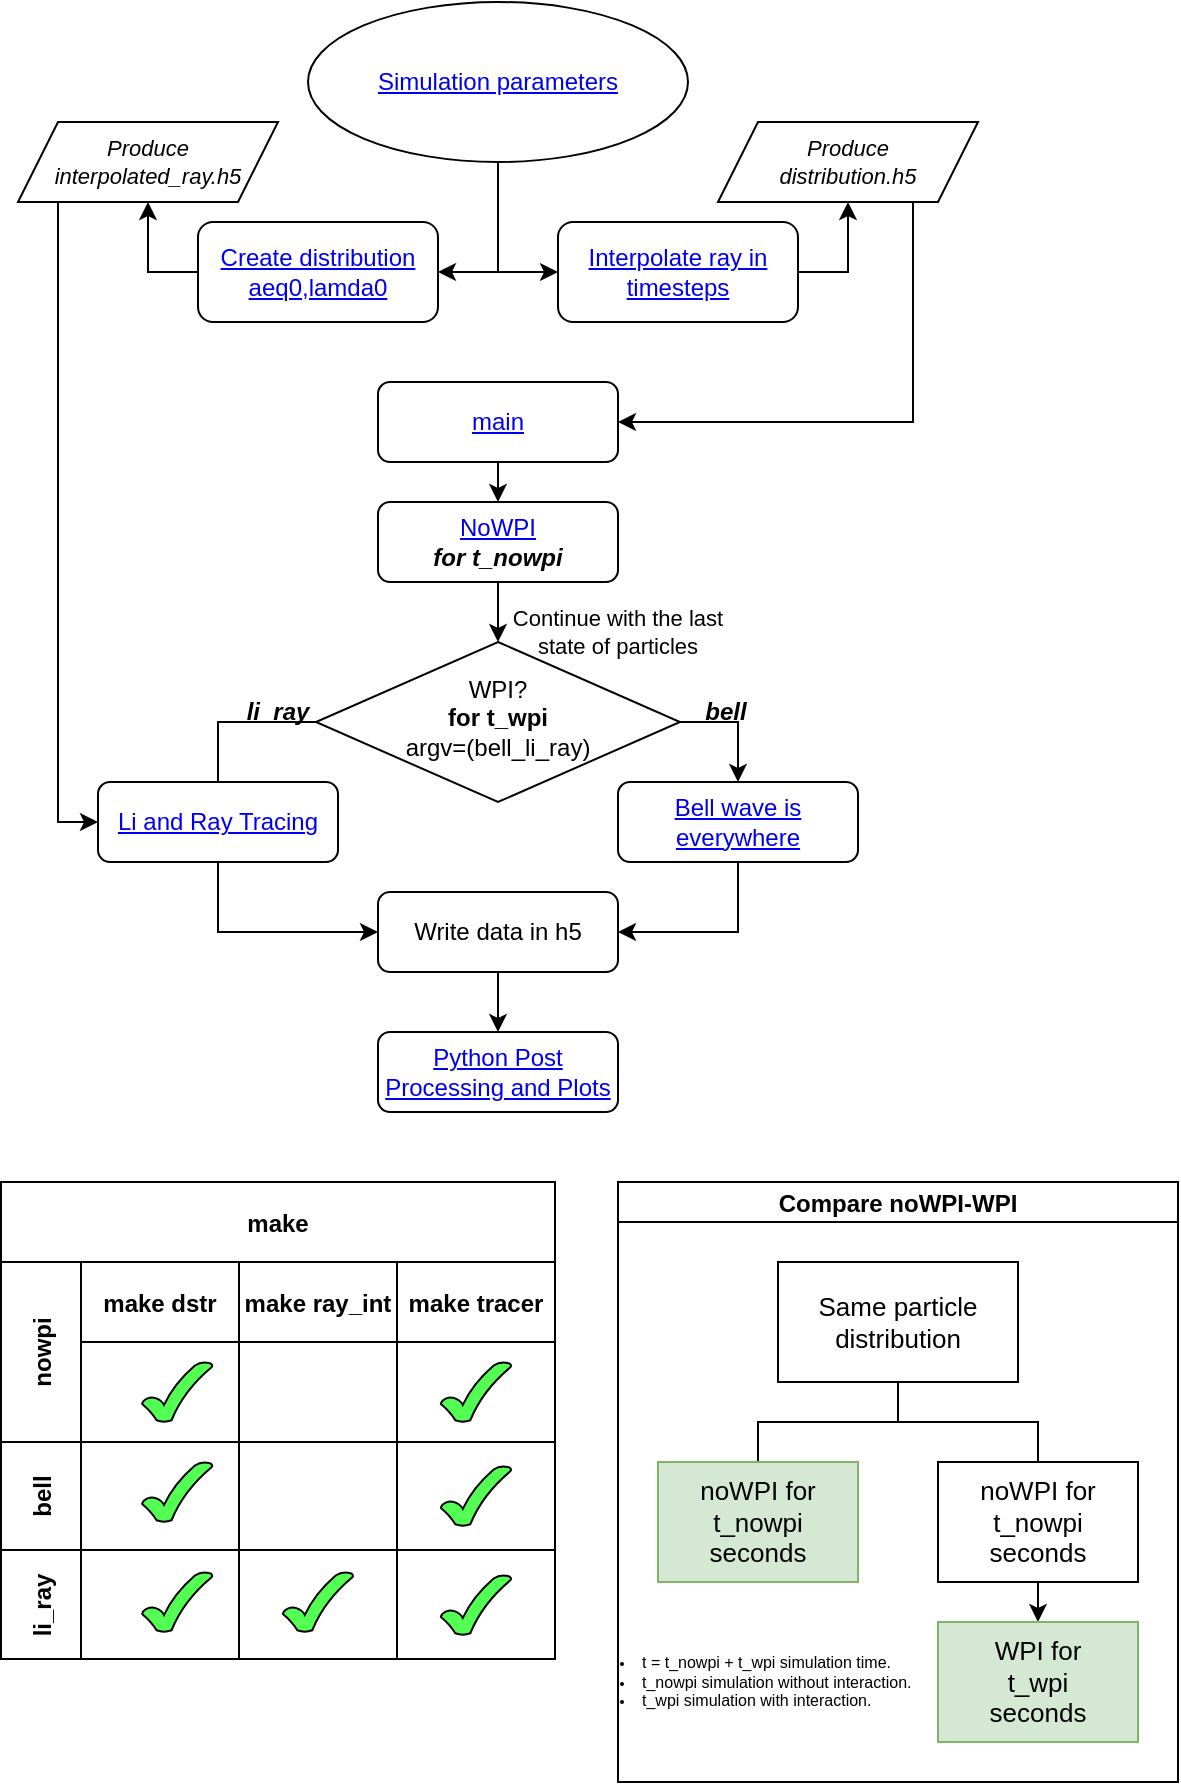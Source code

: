<mxfile version="16.5.3" type="github"><diagram id="C5RBs43oDa-KdzZeNtuy" name="Page-1"><mxGraphModel dx="723" dy="355" grid="1" gridSize="10" guides="1" tooltips="1" connect="1" arrows="1" fold="1" page="1" pageScale="1" pageWidth="827" pageHeight="1169" math="0" shadow="0"><root><mxCell id="WIyWlLk6GJQsqaUBKTNV-0"/><mxCell id="WIyWlLk6GJQsqaUBKTNV-1" parent="WIyWlLk6GJQsqaUBKTNV-0"/><mxCell id="YKpsX4Ho8cr_-5MnQuur-56" style="edgeStyle=orthogonalEdgeStyle;rounded=0;orthogonalLoop=1;jettySize=auto;html=1;exitX=0;exitY=0.5;exitDx=0;exitDy=0;entryX=0.5;entryY=1;entryDx=0;entryDy=0;fontSize=11;" parent="WIyWlLk6GJQsqaUBKTNV-1" source="WIyWlLk6GJQsqaUBKTNV-3" target="YKpsX4Ho8cr_-5MnQuur-53" edge="1"><mxGeometry relative="1" as="geometry"/></mxCell><mxCell id="WIyWlLk6GJQsqaUBKTNV-3" value="&lt;div&gt;&lt;a href=&quot;https://github.com/Vasichar11/Particle-Tracing-Earth/blob/main/Telescope/src/distribution/distribution.cc&quot;&gt;Create distribution&lt;/a&gt;&lt;/div&gt;&lt;div&gt;&lt;a href=&quot;https://github.com/Vasichar11/Particle-Tracing-Earth/blob/main/Telescope/src/distribution/distribution.cc&quot;&gt;aeq0,lamda0&lt;/a&gt;&lt;/div&gt;" style="rounded=1;whiteSpace=wrap;html=1;fontSize=12;glass=0;strokeWidth=1;shadow=0;" parent="WIyWlLk6GJQsqaUBKTNV-1" vertex="1"><mxGeometry x="120" y="160" width="120" height="50" as="geometry"/></mxCell><mxCell id="YKpsX4Ho8cr_-5MnQuur-57" style="edgeStyle=orthogonalEdgeStyle;rounded=0;orthogonalLoop=1;jettySize=auto;html=1;exitX=1;exitY=0.5;exitDx=0;exitDy=0;entryX=0.5;entryY=1;entryDx=0;entryDy=0;fontSize=11;" parent="WIyWlLk6GJQsqaUBKTNV-1" source="WIyWlLk6GJQsqaUBKTNV-7" target="YKpsX4Ho8cr_-5MnQuur-55" edge="1"><mxGeometry relative="1" as="geometry"/></mxCell><mxCell id="WIyWlLk6GJQsqaUBKTNV-7" value="&lt;div&gt;&lt;a href=&quot;https://github.com/Vasichar11/Particle-Tracing-Earth/blob/main/Telescope/src/interpolation/Read_Ray_Write.cc&quot;&gt;Interpolate ray in timesteps&lt;/a&gt;&lt;/div&gt;" style="rounded=1;whiteSpace=wrap;html=1;fontSize=12;glass=0;strokeWidth=1;shadow=0;" parent="WIyWlLk6GJQsqaUBKTNV-1" vertex="1"><mxGeometry x="300" y="160" width="120" height="50" as="geometry"/></mxCell><mxCell id="YKpsX4Ho8cr_-5MnQuur-24" style="edgeStyle=orthogonalEdgeStyle;rounded=0;orthogonalLoop=1;jettySize=auto;html=1;exitX=0.5;exitY=1;exitDx=0;exitDy=0;entryX=0.5;entryY=0;entryDx=0;entryDy=0;" parent="WIyWlLk6GJQsqaUBKTNV-1" source="WIyWlLk6GJQsqaUBKTNV-11" edge="1"><mxGeometry relative="1" as="geometry"><mxPoint x="270" y="300" as="targetPoint"/></mxGeometry></mxCell><mxCell id="WIyWlLk6GJQsqaUBKTNV-11" value="&lt;div&gt;&lt;a href=&quot;https://github.com/Vasichar11/Particle-Tracing-Earth/blob/main/Telescope/src/tracer/main.cc&quot;&gt;main&lt;/a&gt;&lt;/div&gt;" style="rounded=1;whiteSpace=wrap;html=1;fontSize=12;glass=0;strokeWidth=1;shadow=0;" parent="WIyWlLk6GJQsqaUBKTNV-1" vertex="1"><mxGeometry x="210" y="240" width="120" height="40" as="geometry"/></mxCell><mxCell id="YKpsX4Ho8cr_-5MnQuur-46" style="edgeStyle=orthogonalEdgeStyle;rounded=0;orthogonalLoop=1;jettySize=auto;html=1;exitX=0.5;exitY=1;exitDx=0;exitDy=0;fontSize=12;" parent="WIyWlLk6GJQsqaUBKTNV-1" source="YKpsX4Ho8cr_-5MnQuur-2" target="YKpsX4Ho8cr_-5MnQuur-4" edge="1"><mxGeometry relative="1" as="geometry"/></mxCell><mxCell id="YKpsX4Ho8cr_-5MnQuur-2" value="&lt;div&gt;&lt;a href=&quot;https://github.com/Vasichar11/Particle-Tracing-Earth/blob/main/Telescope/src/tracer/bell_nowpi.cc&quot;&gt;NoWPI&lt;/a&gt;&lt;/div&gt;&lt;div&gt;&lt;i&gt;&lt;b&gt;for t_nowpi&lt;/b&gt;&lt;/i&gt;&lt;br&gt;&lt;/div&gt;" style="rounded=1;whiteSpace=wrap;html=1;fontSize=12;glass=0;strokeWidth=1;shadow=0;" parent="WIyWlLk6GJQsqaUBKTNV-1" vertex="1"><mxGeometry x="210" y="300" width="120" height="40" as="geometry"/></mxCell><mxCell id="YKpsX4Ho8cr_-5MnQuur-27" style="edgeStyle=orthogonalEdgeStyle;rounded=0;orthogonalLoop=1;jettySize=auto;html=1;exitX=1;exitY=0.5;exitDx=0;exitDy=0;" parent="WIyWlLk6GJQsqaUBKTNV-1" source="YKpsX4Ho8cr_-5MnQuur-4" target="YKpsX4Ho8cr_-5MnQuur-5" edge="1"><mxGeometry relative="1" as="geometry"/></mxCell><mxCell id="YKpsX4Ho8cr_-5MnQuur-4" value="&lt;div&gt;WPI?&lt;/div&gt;&lt;div&gt;&lt;b&gt;for t_wpi&lt;/b&gt;&lt;br&gt;&lt;/div&gt;&lt;div&gt;argv=(bell_li_ray)&lt;br&gt;&lt;/div&gt;" style="rhombus;whiteSpace=wrap;html=1;shadow=0;fontFamily=Helvetica;fontSize=12;align=center;strokeWidth=1;spacing=6;spacingTop=-4;" parent="WIyWlLk6GJQsqaUBKTNV-1" vertex="1"><mxGeometry x="179" y="370" width="182" height="80" as="geometry"/></mxCell><mxCell id="YKpsX4Ho8cr_-5MnQuur-34" style="edgeStyle=orthogonalEdgeStyle;rounded=0;orthogonalLoop=1;jettySize=auto;html=1;exitX=0.5;exitY=1;exitDx=0;exitDy=0;fontSize=12;entryX=1;entryY=0.5;entryDx=0;entryDy=0;" parent="WIyWlLk6GJQsqaUBKTNV-1" source="YKpsX4Ho8cr_-5MnQuur-5" target="YKpsX4Ho8cr_-5MnQuur-7" edge="1"><mxGeometry relative="1" as="geometry"><mxPoint x="390" y="540" as="targetPoint"/></mxGeometry></mxCell><mxCell id="YKpsX4Ho8cr_-5MnQuur-5" value="&lt;a href=&quot;https://github.com/Vasichar11/Particle-Tracing-Earth/blob/main/Telescope/src/tracer/bell_wpi.cc&quot;&gt;Bell wave is everywhere&lt;/a&gt;" style="rounded=1;whiteSpace=wrap;html=1;fontSize=12;glass=0;strokeWidth=1;shadow=0;" parent="WIyWlLk6GJQsqaUBKTNV-1" vertex="1"><mxGeometry x="330" y="440" width="120" height="40" as="geometry"/></mxCell><mxCell id="YKpsX4Ho8cr_-5MnQuur-33" style="edgeStyle=orthogonalEdgeStyle;rounded=0;orthogonalLoop=1;jettySize=auto;html=1;exitX=0.5;exitY=1;exitDx=0;exitDy=0;entryX=0.5;entryY=0;entryDx=0;entryDy=0;" parent="WIyWlLk6GJQsqaUBKTNV-1" source="YKpsX4Ho8cr_-5MnQuur-7" target="YKpsX4Ho8cr_-5MnQuur-29" edge="1"><mxGeometry relative="1" as="geometry"/></mxCell><mxCell id="YKpsX4Ho8cr_-5MnQuur-7" value="&lt;div&gt;Write data in h5&lt;/div&gt;" style="rounded=1;whiteSpace=wrap;html=1;fontSize=12;glass=0;strokeWidth=1;shadow=0;" parent="WIyWlLk6GJQsqaUBKTNV-1" vertex="1"><mxGeometry x="210" y="495" width="120" height="40" as="geometry"/></mxCell><mxCell id="YKpsX4Ho8cr_-5MnQuur-37" style="edgeStyle=orthogonalEdgeStyle;rounded=0;orthogonalLoop=1;jettySize=auto;html=1;exitX=0.5;exitY=1;exitDx=0;exitDy=0;entryX=0;entryY=0.5;entryDx=0;entryDy=0;fontSize=12;" parent="WIyWlLk6GJQsqaUBKTNV-1" source="YKpsX4Ho8cr_-5MnQuur-6" target="YKpsX4Ho8cr_-5MnQuur-7" edge="1"><mxGeometry relative="1" as="geometry"/></mxCell><mxCell id="YKpsX4Ho8cr_-5MnQuur-6" value="&lt;a href=&quot;https://github.com/Vasichar11/Particle-Tracing-Earth/blob/main/Telescope/src/tracer/li_wpi.cc&quot;&gt;Li and Ray Tracing&lt;/a&gt;" style="rounded=1;whiteSpace=wrap;html=1;fontSize=12;glass=0;strokeWidth=1;shadow=0;" parent="WIyWlLk6GJQsqaUBKTNV-1" vertex="1"><mxGeometry x="70" y="440" width="120" height="40" as="geometry"/></mxCell><mxCell id="YKpsX4Ho8cr_-5MnQuur-26" value="" style="edgeStyle=orthogonalEdgeStyle;rounded=0;orthogonalLoop=1;jettySize=auto;html=1;exitX=0;exitY=0.5;exitDx=0;exitDy=0;entryX=0.5;entryY=0;entryDx=0;entryDy=0;endArrow=none;" parent="WIyWlLk6GJQsqaUBKTNV-1" source="YKpsX4Ho8cr_-5MnQuur-4" target="YKpsX4Ho8cr_-5MnQuur-6" edge="1"><mxGeometry relative="1" as="geometry"><mxPoint x="190" y="405" as="sourcePoint"/><mxPoint x="340" y="460" as="targetPoint"/></mxGeometry></mxCell><mxCell id="YKpsX4Ho8cr_-5MnQuur-29" value="&lt;a href=&quot;https://github.com/Vasichar11/Particle-Tracing-Earth/blob/main/Telescope/Post_processing_and_Plots.py&quot;&gt;Python Post Processing and Plots&lt;/a&gt;" style="rounded=1;whiteSpace=wrap;html=1;fontSize=12;glass=0;strokeWidth=1;shadow=0;" parent="WIyWlLk6GJQsqaUBKTNV-1" vertex="1"><mxGeometry x="210" y="565" width="120" height="40" as="geometry"/></mxCell><mxCell id="YKpsX4Ho8cr_-5MnQuur-38" value="&lt;b&gt;&lt;i&gt;bell&lt;/i&gt;&lt;/b&gt;" style="text;html=1;strokeColor=none;fillColor=none;align=center;verticalAlign=middle;whiteSpace=wrap;rounded=0;fontSize=12;" parent="WIyWlLk6GJQsqaUBKTNV-1" vertex="1"><mxGeometry x="354" y="390" width="60" height="30" as="geometry"/></mxCell><mxCell id="YKpsX4Ho8cr_-5MnQuur-39" value="&lt;i&gt;&lt;b&gt;li_ray&lt;/b&gt;&lt;/i&gt;" style="text;html=1;strokeColor=none;fillColor=none;align=center;verticalAlign=middle;whiteSpace=wrap;rounded=0;fontSize=12;" parent="WIyWlLk6GJQsqaUBKTNV-1" vertex="1"><mxGeometry x="130" y="390" width="60" height="30" as="geometry"/></mxCell><mxCell id="YKpsX4Ho8cr_-5MnQuur-51" style="edgeStyle=orthogonalEdgeStyle;rounded=0;orthogonalLoop=1;jettySize=auto;html=1;exitX=0.5;exitY=1;exitDx=0;exitDy=0;entryX=0;entryY=0.5;entryDx=0;entryDy=0;fontSize=12;" parent="WIyWlLk6GJQsqaUBKTNV-1" source="YKpsX4Ho8cr_-5MnQuur-50" target="WIyWlLk6GJQsqaUBKTNV-7" edge="1"><mxGeometry relative="1" as="geometry"/></mxCell><mxCell id="YKpsX4Ho8cr_-5MnQuur-52" style="edgeStyle=orthogonalEdgeStyle;rounded=0;orthogonalLoop=1;jettySize=auto;html=1;exitX=0.5;exitY=1;exitDx=0;exitDy=0;entryX=1;entryY=0.5;entryDx=0;entryDy=0;fontSize=12;" parent="WIyWlLk6GJQsqaUBKTNV-1" source="YKpsX4Ho8cr_-5MnQuur-50" target="WIyWlLk6GJQsqaUBKTNV-3" edge="1"><mxGeometry relative="1" as="geometry"/></mxCell><mxCell id="YKpsX4Ho8cr_-5MnQuur-50" value="&lt;a href=&quot;https://github.com/Vasichar11/Particle-Tracing-Earth/blob/main/Telescope/src/headers/constants.h&quot;&gt;Simulation parameters&lt;/a&gt;" style="ellipse;whiteSpace=wrap;html=1;fontSize=12;" parent="WIyWlLk6GJQsqaUBKTNV-1" vertex="1"><mxGeometry x="175" y="50" width="190" height="80" as="geometry"/></mxCell><mxCell id="YKpsX4Ho8cr_-5MnQuur-65" style="edgeStyle=orthogonalEdgeStyle;rounded=0;orthogonalLoop=1;jettySize=auto;html=1;exitX=0.25;exitY=1;exitDx=0;exitDy=0;entryX=0;entryY=0.5;entryDx=0;entryDy=0;fontSize=11;" parent="WIyWlLk6GJQsqaUBKTNV-1" source="YKpsX4Ho8cr_-5MnQuur-53" target="YKpsX4Ho8cr_-5MnQuur-6" edge="1"><mxGeometry relative="1" as="geometry"><Array as="points"><mxPoint x="50" y="150"/><mxPoint x="50" y="460"/></Array></mxGeometry></mxCell><mxCell id="YKpsX4Ho8cr_-5MnQuur-53" value="&lt;div style=&quot;font-size: 11px&quot;&gt;&lt;font style=&quot;font-size: 11px&quot;&gt;&lt;i&gt;Produce interpolated_ray.h5 &lt;br&gt;&lt;/i&gt;&lt;/font&gt;&lt;/div&gt;" style="shape=parallelogram;perimeter=parallelogramPerimeter;whiteSpace=wrap;html=1;fixedSize=1;fontSize=12;" parent="WIyWlLk6GJQsqaUBKTNV-1" vertex="1"><mxGeometry x="30" y="110" width="130" height="40" as="geometry"/></mxCell><mxCell id="YKpsX4Ho8cr_-5MnQuur-58" style="edgeStyle=orthogonalEdgeStyle;rounded=0;orthogonalLoop=1;jettySize=auto;html=1;exitX=0.75;exitY=1;exitDx=0;exitDy=0;entryX=1;entryY=0.5;entryDx=0;entryDy=0;fontSize=11;" parent="WIyWlLk6GJQsqaUBKTNV-1" source="YKpsX4Ho8cr_-5MnQuur-55" target="WIyWlLk6GJQsqaUBKTNV-11" edge="1"><mxGeometry relative="1" as="geometry"/></mxCell><mxCell id="YKpsX4Ho8cr_-5MnQuur-55" value="&lt;div style=&quot;font-size: 11px&quot;&gt;&lt;font style=&quot;font-size: 11px&quot;&gt;&lt;i&gt;&lt;font style=&quot;font-size: 11px&quot;&gt;Produce &lt;br&gt;&lt;/font&gt;&lt;/i&gt;&lt;/font&gt;&lt;/div&gt;&lt;div style=&quot;font-size: 11px&quot;&gt;&lt;font style=&quot;font-size: 11px&quot;&gt;&lt;i&gt;&lt;font style=&quot;font-size: 11px&quot;&gt;distribution.h5&lt;br&gt;&lt;/font&gt;&lt;/i&gt;&lt;/font&gt;&lt;/div&gt;" style="shape=parallelogram;perimeter=parallelogramPerimeter;whiteSpace=wrap;html=1;fixedSize=1;fontSize=12;" parent="WIyWlLk6GJQsqaUBKTNV-1" vertex="1"><mxGeometry x="380" y="110" width="130" height="40" as="geometry"/></mxCell><mxCell id="YKpsX4Ho8cr_-5MnQuur-64" value="Continue with the last state of particles" style="text;html=1;strokeColor=none;fillColor=none;align=center;verticalAlign=middle;whiteSpace=wrap;rounded=0;fontSize=11;" parent="WIyWlLk6GJQsqaUBKTNV-1" vertex="1"><mxGeometry x="270" y="350" width="120" height="30" as="geometry"/></mxCell><mxCell id="-YGpuqABr9hIoaa6Peu--0" value="make" style="shape=table;childLayout=tableLayout;startSize=40;collapsible=0;recursiveResize=0;expand=0;fontStyle=1;" vertex="1" parent="WIyWlLk6GJQsqaUBKTNV-1"><mxGeometry x="21.5" y="640" width="277" height="238.5" as="geometry"/></mxCell><mxCell id="-YGpuqABr9hIoaa6Peu--1" value="nowpi" style="shape=tableRow;horizontal=0;startSize=40;swimlaneHead=0;swimlaneBody=0;top=0;left=0;bottom=0;right=0;dropTarget=0;fillColor=none;collapsible=0;recursiveResize=0;expand=0;fontStyle=1;" vertex="1" parent="-YGpuqABr9hIoaa6Peu--0"><mxGeometry y="40" width="277" height="90" as="geometry"/></mxCell><mxCell id="-YGpuqABr9hIoaa6Peu--2" value="make dstr" style="swimlane;swimlaneHead=0;swimlaneBody=0;fontStyle=0;connectable=0;fillColor=none;startSize=40;collapsible=0;recursiveResize=0;expand=0;fontStyle=1;" vertex="1" parent="-YGpuqABr9hIoaa6Peu--1"><mxGeometry x="40" width="79" height="90" as="geometry"><mxRectangle width="79" height="90" as="alternateBounds"/></mxGeometry></mxCell><mxCell id="-YGpuqABr9hIoaa6Peu--19" value="" style="verticalLabelPosition=bottom;verticalAlign=top;html=1;shape=mxgraph.basic.tick;fillColor=#52FF52;" vertex="1" parent="-YGpuqABr9hIoaa6Peu--2"><mxGeometry x="30.53" y="50" width="35.19" height="30" as="geometry"/></mxCell><mxCell id="-YGpuqABr9hIoaa6Peu--3" value="make ray_int" style="swimlane;swimlaneHead=0;swimlaneBody=0;fontStyle=0;connectable=0;fillColor=none;startSize=40;collapsible=0;recursiveResize=0;expand=0;fontStyle=1;" vertex="1" parent="-YGpuqABr9hIoaa6Peu--1"><mxGeometry x="119" width="79" height="90" as="geometry"><mxRectangle width="79" height="90" as="alternateBounds"/></mxGeometry></mxCell><mxCell id="-YGpuqABr9hIoaa6Peu--4" value="make tracer" style="swimlane;swimlaneHead=0;swimlaneBody=0;fontStyle=0;connectable=0;fillColor=none;startSize=40;collapsible=0;recursiveResize=0;expand=0;fontStyle=1;" vertex="1" parent="-YGpuqABr9hIoaa6Peu--1"><mxGeometry x="198" width="79" height="90" as="geometry"><mxRectangle width="79" height="90" as="alternateBounds"/></mxGeometry></mxCell><mxCell id="-YGpuqABr9hIoaa6Peu--24" value="" style="verticalLabelPosition=bottom;verticalAlign=top;html=1;shape=mxgraph.basic.tick;fillColor=#52FF52;" vertex="1" parent="-YGpuqABr9hIoaa6Peu--4"><mxGeometry x="21.91" y="50" width="35.19" height="30" as="geometry"/></mxCell><mxCell id="-YGpuqABr9hIoaa6Peu--5" value="bell" style="shape=tableRow;horizontal=0;startSize=40;swimlaneHead=0;swimlaneBody=0;top=0;left=0;bottom=0;right=0;dropTarget=0;fillColor=none;collapsible=0;recursiveResize=0;expand=0;fontStyle=1;" vertex="1" parent="-YGpuqABr9hIoaa6Peu--0"><mxGeometry y="130" width="277" height="54" as="geometry"/></mxCell><mxCell id="-YGpuqABr9hIoaa6Peu--6" value="" style="swimlane;swimlaneHead=0;swimlaneBody=0;fontStyle=0;connectable=0;fillColor=none;startSize=0;collapsible=0;recursiveResize=0;expand=0;fontStyle=1;" vertex="1" parent="-YGpuqABr9hIoaa6Peu--5"><mxGeometry x="40" width="79" height="54" as="geometry"><mxRectangle width="79" height="54" as="alternateBounds"/></mxGeometry></mxCell><mxCell id="-YGpuqABr9hIoaa6Peu--21" value="" style="verticalLabelPosition=bottom;verticalAlign=top;html=1;shape=mxgraph.basic.tick;fillColor=#52FF52;" vertex="1" parent="-YGpuqABr9hIoaa6Peu--6"><mxGeometry x="30.53" y="10" width="35.19" height="30" as="geometry"/></mxCell><mxCell id="-YGpuqABr9hIoaa6Peu--7" value="" style="swimlane;swimlaneHead=0;swimlaneBody=0;fontStyle=0;connectable=0;fillColor=none;startSize=0;collapsible=0;recursiveResize=0;expand=0;fontStyle=1;" vertex="1" parent="-YGpuqABr9hIoaa6Peu--5"><mxGeometry x="119" width="79" height="54" as="geometry"><mxRectangle width="79" height="54" as="alternateBounds"/></mxGeometry></mxCell><mxCell id="-YGpuqABr9hIoaa6Peu--8" value="" style="swimlane;swimlaneHead=0;swimlaneBody=0;fontStyle=0;connectable=0;fillColor=none;startSize=0;collapsible=0;recursiveResize=0;expand=0;fontStyle=1;" vertex="1" parent="-YGpuqABr9hIoaa6Peu--5"><mxGeometry x="198" width="79" height="54" as="geometry"><mxRectangle width="79" height="54" as="alternateBounds"/></mxGeometry></mxCell><mxCell id="-YGpuqABr9hIoaa6Peu--23" value="" style="verticalLabelPosition=bottom;verticalAlign=top;html=1;shape=mxgraph.basic.tick;fillColor=#52FF52;" vertex="1" parent="-YGpuqABr9hIoaa6Peu--8"><mxGeometry x="21.91" y="12" width="35.19" height="30" as="geometry"/></mxCell><mxCell id="-YGpuqABr9hIoaa6Peu--9" value="li_ray" style="shape=tableRow;horizontal=0;startSize=40;swimlaneHead=0;swimlaneBody=0;top=0;left=0;bottom=0;right=0;dropTarget=0;fillColor=none;collapsible=0;recursiveResize=0;expand=0;fontStyle=1;" vertex="1" parent="-YGpuqABr9hIoaa6Peu--0"><mxGeometry y="184" width="277" height="55" as="geometry"/></mxCell><mxCell id="-YGpuqABr9hIoaa6Peu--10" value="" style="swimlane;swimlaneHead=0;swimlaneBody=0;fontStyle=0;connectable=0;fillColor=none;startSize=0;collapsible=0;recursiveResize=0;expand=0;fontStyle=1;" vertex="1" parent="-YGpuqABr9hIoaa6Peu--9"><mxGeometry x="40" width="79" height="55" as="geometry"><mxRectangle width="79" height="55" as="alternateBounds"/></mxGeometry></mxCell><mxCell id="-YGpuqABr9hIoaa6Peu--20" value="" style="verticalLabelPosition=bottom;verticalAlign=top;html=1;shape=mxgraph.basic.tick;fillColor=#52FF52;" vertex="1" parent="-YGpuqABr9hIoaa6Peu--10"><mxGeometry x="30.53" y="11" width="35.19" height="30" as="geometry"/></mxCell><mxCell id="-YGpuqABr9hIoaa6Peu--11" value="" style="swimlane;swimlaneHead=0;swimlaneBody=0;fontStyle=0;connectable=0;fillColor=none;startSize=0;collapsible=0;recursiveResize=0;expand=0;fontStyle=1;" vertex="1" parent="-YGpuqABr9hIoaa6Peu--9"><mxGeometry x="119" width="79" height="55" as="geometry"><mxRectangle width="79" height="55" as="alternateBounds"/></mxGeometry></mxCell><mxCell id="-YGpuqABr9hIoaa6Peu--25" value="" style="verticalLabelPosition=bottom;verticalAlign=top;html=1;shape=mxgraph.basic.tick;fillColor=#52FF52;" vertex="1" parent="-YGpuqABr9hIoaa6Peu--11"><mxGeometry x="21.91" y="11" width="35.19" height="30" as="geometry"/></mxCell><mxCell id="-YGpuqABr9hIoaa6Peu--12" value="" style="swimlane;swimlaneHead=0;swimlaneBody=0;fontStyle=0;connectable=0;fillColor=none;startSize=0;collapsible=0;recursiveResize=0;expand=0;fontStyle=1;" vertex="1" parent="-YGpuqABr9hIoaa6Peu--9"><mxGeometry x="198" width="79" height="55" as="geometry"><mxRectangle width="79" height="55" as="alternateBounds"/></mxGeometry></mxCell><mxCell id="-YGpuqABr9hIoaa6Peu--22" value="" style="verticalLabelPosition=bottom;verticalAlign=top;html=1;shape=mxgraph.basic.tick;fillColor=#52FF52;" vertex="1" parent="-YGpuqABr9hIoaa6Peu--12"><mxGeometry x="21.91" y="12.5" width="35.19" height="30" as="geometry"/></mxCell><mxCell id="-YGpuqABr9hIoaa6Peu--100" value="&lt;ul&gt;&lt;li&gt;&lt;br&gt;&lt;/li&gt;&lt;/ul&gt;" style="text;strokeColor=none;fillColor=none;html=1;whiteSpace=wrap;verticalAlign=middle;overflow=hidden;" vertex="1" parent="WIyWlLk6GJQsqaUBKTNV-1"><mxGeometry x="436" y="655" width="100" height="80" as="geometry"/></mxCell><mxCell id="-YGpuqABr9hIoaa6Peu--101" value="Compare noWPI-WPI" style="swimlane;startSize=20;horizontal=1;containerType=tree;newEdgeStyle={&quot;edgeStyle&quot;:&quot;elbowEdgeStyle&quot;,&quot;startArrow&quot;:&quot;none&quot;,&quot;endArrow&quot;:&quot;none&quot;};fillColor=#FFFFFF;" vertex="1" parent="WIyWlLk6GJQsqaUBKTNV-1"><mxGeometry x="330" y="640" width="280" height="300" as="geometry"/></mxCell><mxCell id="-YGpuqABr9hIoaa6Peu--102" value="" style="edgeStyle=elbowEdgeStyle;elbow=vertical;startArrow=none;endArrow=none;rounded=0;" edge="1" parent="-YGpuqABr9hIoaa6Peu--101" source="-YGpuqABr9hIoaa6Peu--104" target="-YGpuqABr9hIoaa6Peu--105"><mxGeometry relative="1" as="geometry"/></mxCell><mxCell id="-YGpuqABr9hIoaa6Peu--103" value="" style="edgeStyle=elbowEdgeStyle;elbow=vertical;startArrow=none;endArrow=none;rounded=0;" edge="1" parent="-YGpuqABr9hIoaa6Peu--101" source="-YGpuqABr9hIoaa6Peu--104" target="-YGpuqABr9hIoaa6Peu--106"><mxGeometry relative="1" as="geometry"/></mxCell><UserObject label="&lt;font style=&quot;font-size: 13px&quot;&gt;Same particle distribution&lt;/font&gt;" treeRoot="1" id="-YGpuqABr9hIoaa6Peu--104"><mxCell style="whiteSpace=wrap;html=1;align=center;treeFolding=1;treeMoving=1;newEdgeStyle={&quot;edgeStyle&quot;:&quot;elbowEdgeStyle&quot;,&quot;startArrow&quot;:&quot;none&quot;,&quot;endArrow&quot;:&quot;none&quot;};fillColor=#FFFFFF;" vertex="1" parent="-YGpuqABr9hIoaa6Peu--101"><mxGeometry x="80" y="40" width="120" height="60" as="geometry"/></mxCell></UserObject><mxCell id="-YGpuqABr9hIoaa6Peu--105" value="&lt;div style=&quot;font-size: 13px&quot;&gt;&lt;font style=&quot;font-size: 13px&quot;&gt;noWPI for &lt;br&gt;&lt;/font&gt;&lt;/div&gt;&lt;div style=&quot;font-size: 13px&quot;&gt;&lt;font style=&quot;font-size: 13px&quot;&gt;t_nowpi &lt;br&gt;&lt;/font&gt;&lt;/div&gt;&lt;div style=&quot;font-size: 13px&quot;&gt;&lt;font style=&quot;font-size: 13px&quot;&gt;seconds&lt;br&gt;&lt;/font&gt;&lt;/div&gt;" style="whiteSpace=wrap;html=1;align=center;verticalAlign=middle;treeFolding=1;treeMoving=1;newEdgeStyle={&quot;edgeStyle&quot;:&quot;elbowEdgeStyle&quot;,&quot;startArrow&quot;:&quot;none&quot;,&quot;endArrow&quot;:&quot;none&quot;};fillColor=#d5e8d4;strokeColor=#82b366;" vertex="1" parent="-YGpuqABr9hIoaa6Peu--101"><mxGeometry x="20" y="140" width="100" height="60" as="geometry"/></mxCell><mxCell id="-YGpuqABr9hIoaa6Peu--108" style="edgeStyle=orthogonalEdgeStyle;rounded=0;orthogonalLoop=1;jettySize=auto;html=1;exitX=0.5;exitY=1;exitDx=0;exitDy=0;entryX=0.5;entryY=0;entryDx=0;entryDy=0;fontSize=13;" edge="1" parent="-YGpuqABr9hIoaa6Peu--101" source="-YGpuqABr9hIoaa6Peu--106" target="-YGpuqABr9hIoaa6Peu--107"><mxGeometry relative="1" as="geometry"/></mxCell><mxCell id="-YGpuqABr9hIoaa6Peu--106" value="&lt;div style=&quot;font-size: 13px&quot;&gt;&lt;font style=&quot;font-size: 13px&quot;&gt;noWPI for &lt;br&gt;&lt;/font&gt;&lt;/div&gt;&lt;div style=&quot;font-size: 13px&quot;&gt;&lt;font style=&quot;font-size: 13px&quot;&gt;t_nowpi &lt;br&gt;&lt;/font&gt;&lt;/div&gt;&lt;div style=&quot;font-size: 13px&quot;&gt;&lt;font style=&quot;font-size: 13px&quot;&gt;seconds&lt;/font&gt;&lt;/div&gt;" style="whiteSpace=wrap;html=1;align=center;verticalAlign=middle;treeFolding=1;treeMoving=1;newEdgeStyle={&quot;edgeStyle&quot;:&quot;elbowEdgeStyle&quot;,&quot;startArrow&quot;:&quot;none&quot;,&quot;endArrow&quot;:&quot;none&quot;};fillColor=#FFFFFF;" vertex="1" parent="-YGpuqABr9hIoaa6Peu--101"><mxGeometry x="160" y="140" width="100" height="60" as="geometry"/></mxCell><mxCell id="-YGpuqABr9hIoaa6Peu--107" value="&lt;div style=&quot;font-size: 13px&quot;&gt;&lt;font style=&quot;font-size: 13px&quot;&gt;WPI for&lt;/font&gt;&lt;/div&gt;&lt;div style=&quot;font-size: 13px&quot;&gt;&lt;font style=&quot;font-size: 13px&quot;&gt;t_wpi &lt;br&gt;&lt;/font&gt;&lt;/div&gt;&lt;div style=&quot;font-size: 13px&quot;&gt;&lt;font style=&quot;font-size: 13px&quot;&gt;seconds&lt;br&gt;&lt;/font&gt;&lt;/div&gt;" style="whiteSpace=wrap;html=1;align=center;verticalAlign=middle;treeFolding=1;treeMoving=1;newEdgeStyle={&quot;edgeStyle&quot;:&quot;elbowEdgeStyle&quot;,&quot;startArrow&quot;:&quot;none&quot;,&quot;endArrow&quot;:&quot;none&quot;};fillColor=#d5e8d4;strokeColor=#82b366;" vertex="1" parent="-YGpuqABr9hIoaa6Peu--101"><mxGeometry x="160" y="220" width="100" height="60" as="geometry"/></mxCell><mxCell id="-YGpuqABr9hIoaa6Peu--109" value="&lt;ul style=&quot;font-size: 8px&quot;&gt;&lt;li&gt;&lt;font style=&quot;font-size: 8px&quot;&gt;t = t_nowpi + t_wpi simulation time.&lt;br&gt;&lt;/font&gt;&lt;/li&gt;&lt;li&gt;&lt;font style=&quot;font-size: 8px&quot;&gt;t_nowpi simulation without interaction.&lt;br&gt;&lt;/font&gt;&lt;/li&gt;&lt;li&gt;&lt;font style=&quot;font-size: 8px&quot;&gt;t_wpi simulation with interaction.&lt;br&gt;&lt;/font&gt;&lt;/li&gt;&lt;/ul&gt;" style="text;strokeColor=none;fillColor=none;html=1;whiteSpace=wrap;verticalAlign=middle;overflow=hidden;fontSize=13;" vertex="1" parent="-YGpuqABr9hIoaa6Peu--101"><mxGeometry x="-30" y="205" width="200" height="90" as="geometry"/></mxCell></root></mxGraphModel></diagram></mxfile>